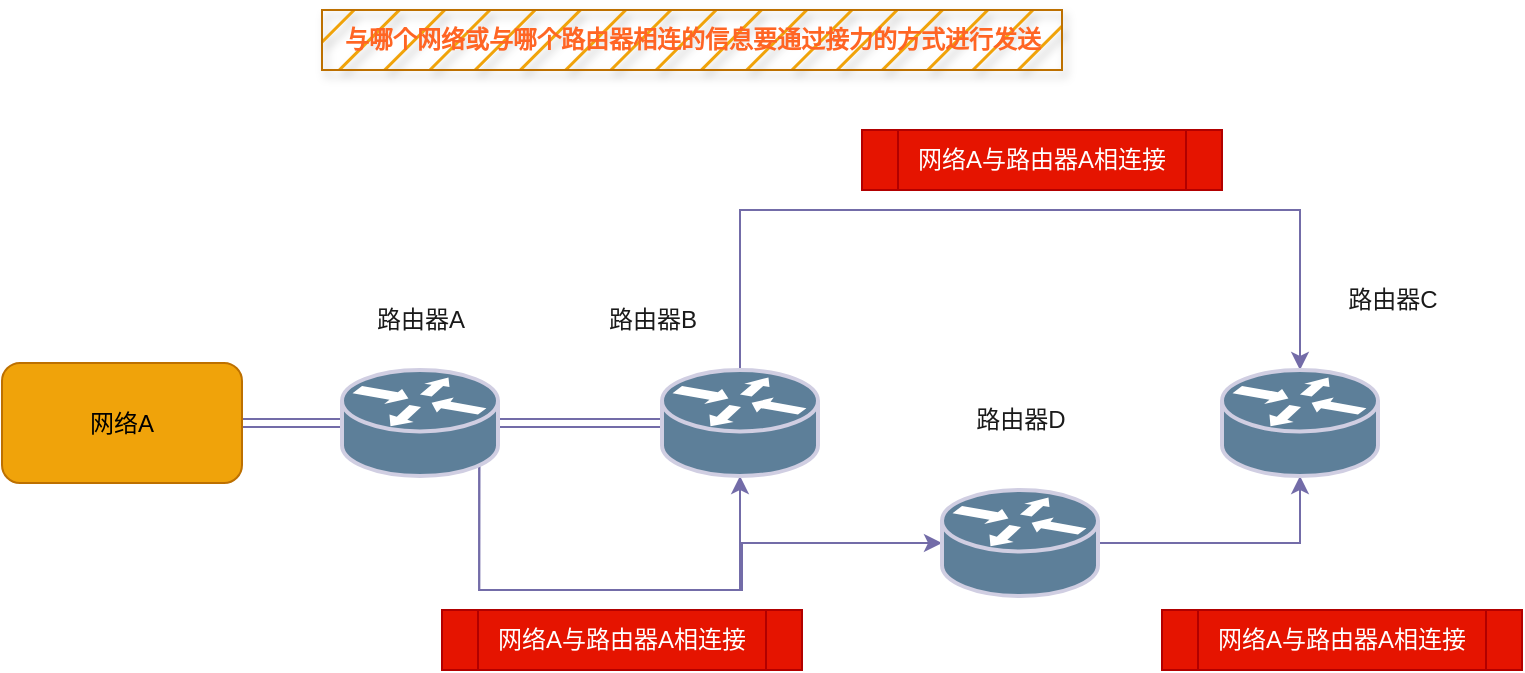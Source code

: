 <mxfile version="21.5.0" type="github">
  <diagram name="第 1 页" id="GVK-H9tgi_qcYs4wPupz">
    <mxGraphModel dx="1034" dy="404" grid="1" gridSize="10" guides="1" tooltips="1" connect="1" arrows="1" fold="1" page="0" pageScale="1" pageWidth="827" pageHeight="1169" background="none" math="0" shadow="0">
      <root>
        <mxCell id="0" />
        <mxCell id="1" parent="0" />
        <mxCell id="mlkIALSVGEnJqM8GxHpt-5" style="edgeStyle=orthogonalEdgeStyle;rounded=0;orthogonalLoop=1;jettySize=auto;html=1;shape=link;labelBackgroundColor=none;strokeColor=#736CA8;fontColor=default;" edge="1" parent="1" source="mlkIALSVGEnJqM8GxHpt-1" target="mlkIALSVGEnJqM8GxHpt-4">
          <mxGeometry relative="1" as="geometry" />
        </mxCell>
        <mxCell id="mlkIALSVGEnJqM8GxHpt-1" value="网络A" style="rounded=1;whiteSpace=wrap;html=1;labelBackgroundColor=none;fillColor=#f0a30a;strokeColor=#BD7000;fontColor=#000000;" vertex="1" parent="1">
          <mxGeometry x="40" y="206.5" width="120" height="60" as="geometry" />
        </mxCell>
        <mxCell id="mlkIALSVGEnJqM8GxHpt-9" style="edgeStyle=orthogonalEdgeStyle;rounded=0;orthogonalLoop=1;jettySize=auto;html=1;exitX=1;exitY=0.5;exitDx=0;exitDy=0;exitPerimeter=0;entryX=0;entryY=0.5;entryDx=0;entryDy=0;entryPerimeter=0;shape=link;labelBackgroundColor=none;strokeColor=#736CA8;fontColor=default;" edge="1" parent="1" source="mlkIALSVGEnJqM8GxHpt-4" target="mlkIALSVGEnJqM8GxHpt-7">
          <mxGeometry relative="1" as="geometry" />
        </mxCell>
        <mxCell id="mlkIALSVGEnJqM8GxHpt-10" style="edgeStyle=orthogonalEdgeStyle;rounded=0;orthogonalLoop=1;jettySize=auto;html=1;exitX=0.88;exitY=0.9;exitDx=0;exitDy=0;exitPerimeter=0;entryX=0.5;entryY=1;entryDx=0;entryDy=0;entryPerimeter=0;labelBackgroundColor=none;strokeColor=#736CA8;fontColor=default;" edge="1" parent="1" source="mlkIALSVGEnJqM8GxHpt-4" target="mlkIALSVGEnJqM8GxHpt-7">
          <mxGeometry relative="1" as="geometry">
            <Array as="points">
              <mxPoint x="339" y="320" />
              <mxPoint x="599" y="320" />
            </Array>
          </mxGeometry>
        </mxCell>
        <mxCell id="mlkIALSVGEnJqM8GxHpt-18" style="edgeStyle=orthogonalEdgeStyle;rounded=0;orthogonalLoop=1;jettySize=auto;html=1;exitX=0.88;exitY=0.9;exitDx=0;exitDy=0;exitPerimeter=0;entryX=0;entryY=0.5;entryDx=0;entryDy=0;entryPerimeter=0;labelBackgroundColor=none;strokeColor=#736CA8;fontColor=default;" edge="1" parent="1" source="mlkIALSVGEnJqM8GxHpt-4" target="mlkIALSVGEnJqM8GxHpt-13">
          <mxGeometry relative="1" as="geometry">
            <Array as="points">
              <mxPoint x="279" y="320" />
              <mxPoint x="410" y="320" />
              <mxPoint x="410" y="297" />
            </Array>
          </mxGeometry>
        </mxCell>
        <mxCell id="mlkIALSVGEnJqM8GxHpt-4" value="" style="shape=mxgraph.cisco.routers.router;sketch=0;html=1;pointerEvents=1;dashed=0;fillColor=#5D7F99;strokeColor=#D0CEE2;strokeWidth=2;verticalLabelPosition=bottom;verticalAlign=top;align=center;outlineConnect=0;labelBackgroundColor=none;fontColor=#1A1A1A;" vertex="1" parent="1">
          <mxGeometry x="210" y="210" width="78" height="53" as="geometry" />
        </mxCell>
        <mxCell id="mlkIALSVGEnJqM8GxHpt-6" value="路由器A" style="text;html=1;align=center;verticalAlign=middle;resizable=0;points=[];autosize=1;strokeColor=none;fillColor=none;labelBackgroundColor=none;fontColor=#1A1A1A;" vertex="1" parent="1">
          <mxGeometry x="214" y="170" width="70" height="30" as="geometry" />
        </mxCell>
        <mxCell id="mlkIALSVGEnJqM8GxHpt-21" style="edgeStyle=orthogonalEdgeStyle;rounded=0;orthogonalLoop=1;jettySize=auto;html=1;exitX=0.5;exitY=0;exitDx=0;exitDy=0;exitPerimeter=0;entryX=0.5;entryY=0;entryDx=0;entryDy=0;entryPerimeter=0;labelBackgroundColor=none;strokeColor=#736CA8;fontColor=default;" edge="1" parent="1" source="mlkIALSVGEnJqM8GxHpt-7" target="mlkIALSVGEnJqM8GxHpt-19">
          <mxGeometry relative="1" as="geometry">
            <Array as="points">
              <mxPoint x="409" y="130" />
              <mxPoint x="689" y="130" />
            </Array>
          </mxGeometry>
        </mxCell>
        <mxCell id="mlkIALSVGEnJqM8GxHpt-7" value="" style="shape=mxgraph.cisco.routers.router;sketch=0;html=1;pointerEvents=1;dashed=0;fillColor=#5D7F99;strokeColor=#D0CEE2;strokeWidth=2;verticalLabelPosition=bottom;verticalAlign=top;align=center;outlineConnect=0;labelBackgroundColor=none;fontColor=#1A1A1A;" vertex="1" parent="1">
          <mxGeometry x="370" y="210" width="78" height="53" as="geometry" />
        </mxCell>
        <mxCell id="mlkIALSVGEnJqM8GxHpt-8" value="路由器B" style="text;html=1;align=center;verticalAlign=middle;resizable=0;points=[];autosize=1;strokeColor=none;fillColor=none;labelBackgroundColor=none;fontColor=#1A1A1A;" vertex="1" parent="1">
          <mxGeometry x="330" y="170" width="70" height="30" as="geometry" />
        </mxCell>
        <mxCell id="mlkIALSVGEnJqM8GxHpt-11" value="网络A与路由器A相连接" style="shape=process;whiteSpace=wrap;html=1;backgroundOutline=1;labelBackgroundColor=none;fillColor=#e51400;strokeColor=#B20000;fontColor=#ffffff;" vertex="1" parent="1">
          <mxGeometry x="260" y="330" width="180" height="30" as="geometry" />
        </mxCell>
        <mxCell id="mlkIALSVGEnJqM8GxHpt-23" style="edgeStyle=orthogonalEdgeStyle;rounded=0;orthogonalLoop=1;jettySize=auto;html=1;exitX=1;exitY=0.5;exitDx=0;exitDy=0;exitPerimeter=0;entryX=0.5;entryY=1;entryDx=0;entryDy=0;entryPerimeter=0;labelBackgroundColor=none;strokeColor=#736CA8;fontColor=default;" edge="1" parent="1" source="mlkIALSVGEnJqM8GxHpt-13" target="mlkIALSVGEnJqM8GxHpt-19">
          <mxGeometry relative="1" as="geometry" />
        </mxCell>
        <mxCell id="mlkIALSVGEnJqM8GxHpt-13" value="" style="shape=mxgraph.cisco.routers.router;sketch=0;html=1;pointerEvents=1;dashed=0;fillColor=#5D7F99;strokeColor=#D0CEE2;strokeWidth=2;verticalLabelPosition=bottom;verticalAlign=top;align=center;outlineConnect=0;labelBackgroundColor=none;fontColor=#1A1A1A;" vertex="1" parent="1">
          <mxGeometry x="510" y="270" width="78" height="53" as="geometry" />
        </mxCell>
        <mxCell id="mlkIALSVGEnJqM8GxHpt-14" value="路由器D" style="text;html=1;align=center;verticalAlign=middle;resizable=0;points=[];autosize=1;strokeColor=none;fillColor=none;labelBackgroundColor=none;fontColor=#1A1A1A;" vertex="1" parent="1">
          <mxGeometry x="514" y="220" width="70" height="30" as="geometry" />
        </mxCell>
        <mxCell id="mlkIALSVGEnJqM8GxHpt-19" value="" style="shape=mxgraph.cisco.routers.router;sketch=0;html=1;pointerEvents=1;dashed=0;fillColor=#5D7F99;strokeColor=#D0CEE2;strokeWidth=2;verticalLabelPosition=bottom;verticalAlign=top;align=center;outlineConnect=0;labelBackgroundColor=none;fontColor=#1A1A1A;" vertex="1" parent="1">
          <mxGeometry x="650" y="210" width="78" height="53" as="geometry" />
        </mxCell>
        <mxCell id="mlkIALSVGEnJqM8GxHpt-20" value="路由器C" style="text;html=1;align=center;verticalAlign=middle;resizable=0;points=[];autosize=1;strokeColor=none;fillColor=none;labelBackgroundColor=none;fontColor=#1A1A1A;" vertex="1" parent="1">
          <mxGeometry x="700" y="160" width="70" height="30" as="geometry" />
        </mxCell>
        <mxCell id="mlkIALSVGEnJqM8GxHpt-22" value="网络A与路由器A相连接" style="shape=process;whiteSpace=wrap;html=1;backgroundOutline=1;labelBackgroundColor=none;fillColor=#e51400;strokeColor=#B20000;fontColor=#ffffff;" vertex="1" parent="1">
          <mxGeometry x="470" y="90" width="180" height="30" as="geometry" />
        </mxCell>
        <mxCell id="mlkIALSVGEnJqM8GxHpt-24" value="网络A与路由器A相连接" style="shape=process;whiteSpace=wrap;html=1;backgroundOutline=1;labelBackgroundColor=none;fillColor=#e51400;strokeColor=#B20000;fontColor=#ffffff;" vertex="1" parent="1">
          <mxGeometry x="620" y="330" width="180" height="30" as="geometry" />
        </mxCell>
        <mxCell id="mlkIALSVGEnJqM8GxHpt-26" value="与哪个网络或与哪个路由器相连的信息要通过接力的方式进行发送" style="text;html=1;align=center;verticalAlign=middle;resizable=0;points=[];autosize=1;strokeColor=#BD7000;fillColor=#f0a30a;fontColor=#FF6524;fillStyle=hatch;labelBorderColor=none;labelBackgroundColor=none;shadow=1;fontStyle=1" vertex="1" parent="1">
          <mxGeometry x="200" y="30" width="370" height="30" as="geometry" />
        </mxCell>
      </root>
    </mxGraphModel>
  </diagram>
</mxfile>
